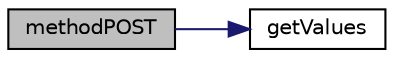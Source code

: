 digraph "methodPOST"
{
  edge [fontname="Helvetica",fontsize="10",labelfontname="Helvetica",labelfontsize="10"];
  node [fontname="Helvetica",fontsize="10",shape=record];
  rankdir="LR";
  Node9 [label="methodPOST",height=0.2,width=0.4,color="black", fillcolor="grey75", style="filled", fontcolor="black"];
  Node9 -> Node10 [color="midnightblue",fontsize="10",style="solid",fontname="Helvetica"];
  Node10 [label="getValues",height=0.2,width=0.4,color="black", fillcolor="white", style="filled",URL="$crud_method_8php.html#a7c62062da4254aba9caaed07236db646"];
}
